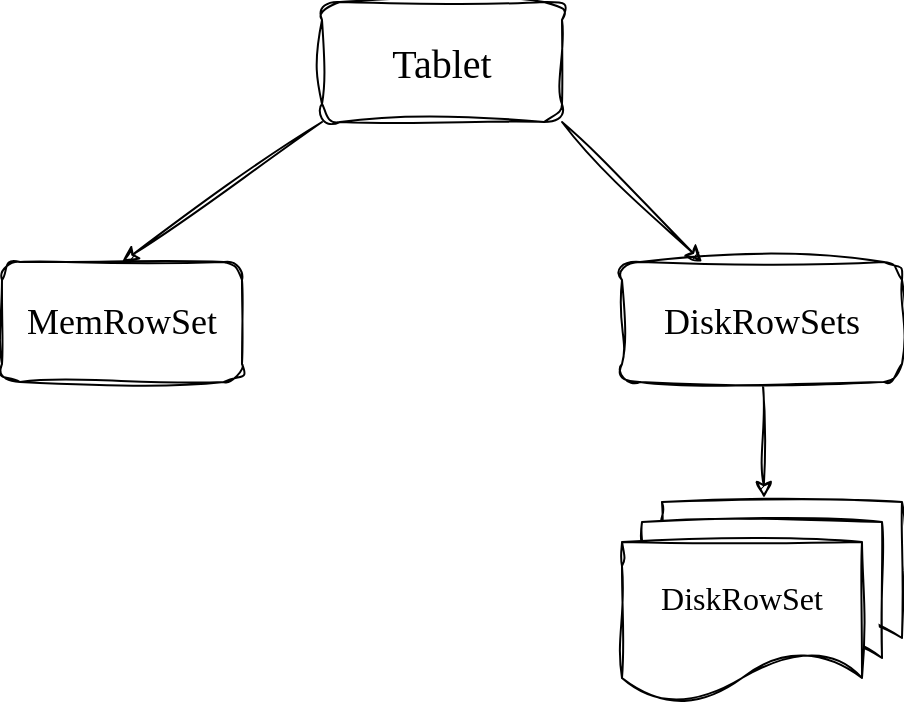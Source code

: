 <mxfile version="28.0.4">
  <diagram name="第 1 页" id="jCwdVfTAPyW3E-42XXGb">
    <mxGraphModel dx="1426" dy="751" grid="0" gridSize="10" guides="1" tooltips="1" connect="1" arrows="1" fold="1" page="1" pageScale="1" pageWidth="827" pageHeight="1169" math="0" shadow="0">
      <root>
        <mxCell id="0" />
        <mxCell id="1" parent="0" />
        <mxCell id="-7aWpwj9xy9CQ1L1Qbe9-3" style="edgeStyle=none;rounded=0;orthogonalLoop=1;jettySize=auto;html=1;exitX=0;exitY=1;exitDx=0;exitDy=0;entryX=0.5;entryY=0;entryDx=0;entryDy=0;sketch=1;curveFitting=1;jiggle=2;" parent="1" source="-7aWpwj9xy9CQ1L1Qbe9-1" target="-7aWpwj9xy9CQ1L1Qbe9-4" edge="1">
          <mxGeometry relative="1" as="geometry">
            <mxPoint x="300" y="430" as="targetPoint" />
          </mxGeometry>
        </mxCell>
        <mxCell id="-7aWpwj9xy9CQ1L1Qbe9-7" value="" style="edgeStyle=none;rounded=0;orthogonalLoop=1;jettySize=auto;html=1;exitX=1;exitY=1;exitDx=0;exitDy=0;sketch=1;curveFitting=1;jiggle=2;" parent="1" source="-7aWpwj9xy9CQ1L1Qbe9-1" target="-7aWpwj9xy9CQ1L1Qbe9-6" edge="1">
          <mxGeometry relative="1" as="geometry" />
        </mxCell>
        <mxCell id="-7aWpwj9xy9CQ1L1Qbe9-1" value="&lt;font face=&quot;Lucida Console&quot; style=&quot;font-size: 20px;&quot;&gt;Tablet&lt;/font&gt;" style="rounded=1;whiteSpace=wrap;html=1;sketch=1;curveFitting=1;jiggle=2;" parent="1" vertex="1">
          <mxGeometry x="380" y="250" width="120" height="60" as="geometry" />
        </mxCell>
        <mxCell id="-7aWpwj9xy9CQ1L1Qbe9-4" value="&lt;font style=&quot;font-size: 18px;&quot; face=&quot;Lucida Console&quot;&gt;MemRowSet&lt;/font&gt;" style="rounded=1;whiteSpace=wrap;html=1;sketch=1;curveFitting=1;jiggle=2;" parent="1" vertex="1">
          <mxGeometry x="220" y="380" width="120" height="60" as="geometry" />
        </mxCell>
        <mxCell id="-7aWpwj9xy9CQ1L1Qbe9-8" style="edgeStyle=none;rounded=0;orthogonalLoop=1;jettySize=auto;html=1;entryX=0.425;entryY=-0.025;entryDx=0;entryDy=0;entryPerimeter=0;sketch=1;curveFitting=1;jiggle=2;" parent="1" source="-7aWpwj9xy9CQ1L1Qbe9-6" target="-7aWpwj9xy9CQ1L1Qbe9-9" edge="1">
          <mxGeometry relative="1" as="geometry">
            <mxPoint x="600" y="530" as="targetPoint" />
          </mxGeometry>
        </mxCell>
        <mxCell id="-7aWpwj9xy9CQ1L1Qbe9-6" value="&lt;font style=&quot;font-size: 18px;&quot; face=&quot;Lucida Console&quot;&gt;DiskRowSets&lt;/font&gt;" style="whiteSpace=wrap;html=1;rounded=1;sketch=1;curveFitting=1;jiggle=2;" parent="1" vertex="1">
          <mxGeometry x="530" y="380" width="140" height="60" as="geometry" />
        </mxCell>
        <mxCell id="-7aWpwj9xy9CQ1L1Qbe9-12" value="" style="group;sketch=1;curveFitting=1;jiggle=2;" parent="1" vertex="1" connectable="0">
          <mxGeometry x="530" y="500" width="140" height="100" as="geometry" />
        </mxCell>
        <mxCell id="-7aWpwj9xy9CQ1L1Qbe9-9" value="" style="shape=document;whiteSpace=wrap;html=1;boundedLbl=1;sketch=1;curveFitting=1;jiggle=2;" parent="-7aWpwj9xy9CQ1L1Qbe9-12" vertex="1">
          <mxGeometry x="20" width="120" height="80" as="geometry" />
        </mxCell>
        <mxCell id="-7aWpwj9xy9CQ1L1Qbe9-10" value="" style="shape=document;whiteSpace=wrap;html=1;boundedLbl=1;sketch=1;curveFitting=1;jiggle=2;" parent="-7aWpwj9xy9CQ1L1Qbe9-12" vertex="1">
          <mxGeometry x="10" y="10" width="120" height="80" as="geometry" />
        </mxCell>
        <mxCell id="-7aWpwj9xy9CQ1L1Qbe9-11" value="&lt;font style=&quot;font-size: 16px;&quot; face=&quot;Lucida Console&quot;&gt;DiskRowSet&lt;/font&gt;" style="shape=document;whiteSpace=wrap;html=1;boundedLbl=1;sketch=1;curveFitting=1;jiggle=2;" parent="-7aWpwj9xy9CQ1L1Qbe9-12" vertex="1">
          <mxGeometry y="20" width="120" height="80" as="geometry" />
        </mxCell>
      </root>
    </mxGraphModel>
  </diagram>
</mxfile>

